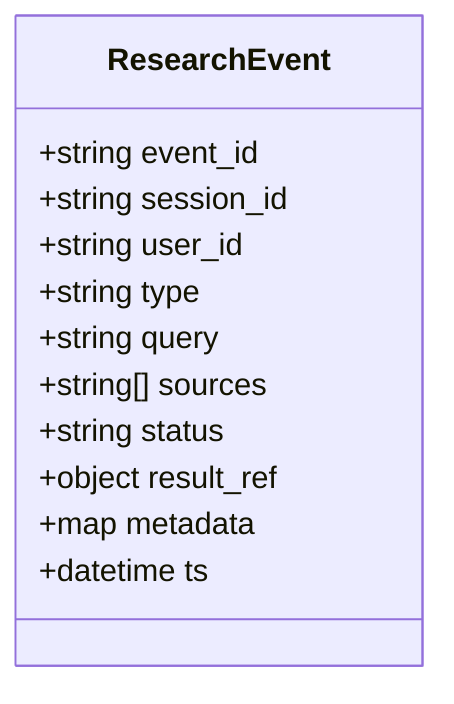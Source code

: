classDiagram
  class ResearchEvent {
    +string event_id
    +string session_id
    +string user_id
    +string type
    +string query
    +string[] sources
    +string status
    +object result_ref
    +map metadata
    +datetime ts
  }